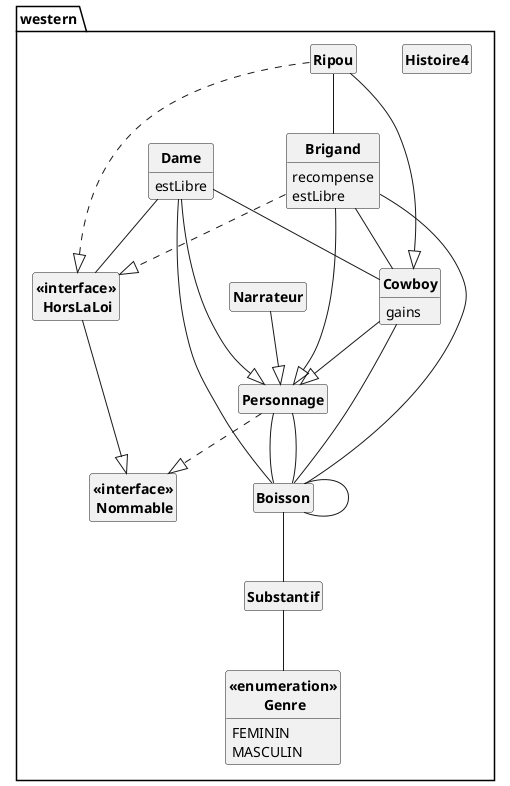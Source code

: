 @startuml

skinparam style strictuml
skinparam classAttributeIconSize 0
skinparam classFontStyle Bold
hide empty members

Package "western" {
class Boisson
{
}

class Brigand
{
recompense
estLibre
}

class Cowboy
{
gains
}

class Dame
{
estLibre
}

class Histoire4
{
}

class Narrateur
{
}

class Personnage
{
}

class Ripou
{
}

class Substantif
{
}

class "<<interface>>\n HorsLaLoi" as HorsLaLoi

class "<<interface>>\n Nommable" as Nommable

class "<<enumeration>>\n Genre" as Genre
{
FEMININ
MASCULIN
}

Boisson -- Substantif
Boisson -- Boisson

Brigand --|> Personnage
Brigand ..|> HorsLaLoi
Brigand -- Cowboy
Brigand -- Boisson

Cowboy --|> Personnage
Cowboy -- Boisson

Dame --|> Personnage
Dame -- Cowboy
Dame -- HorsLaLoi
Dame -- Boisson


Narrateur --|> Personnage

Personnage ..|> Nommable
Personnage -- Boisson
Personnage -- Boisson

Ripou --|> Cowboy
Ripou ..|> HorsLaLoi
Ripou -- Brigand

Substantif -- Genre

HorsLaLoi --|> Nommable


}

@enduml

